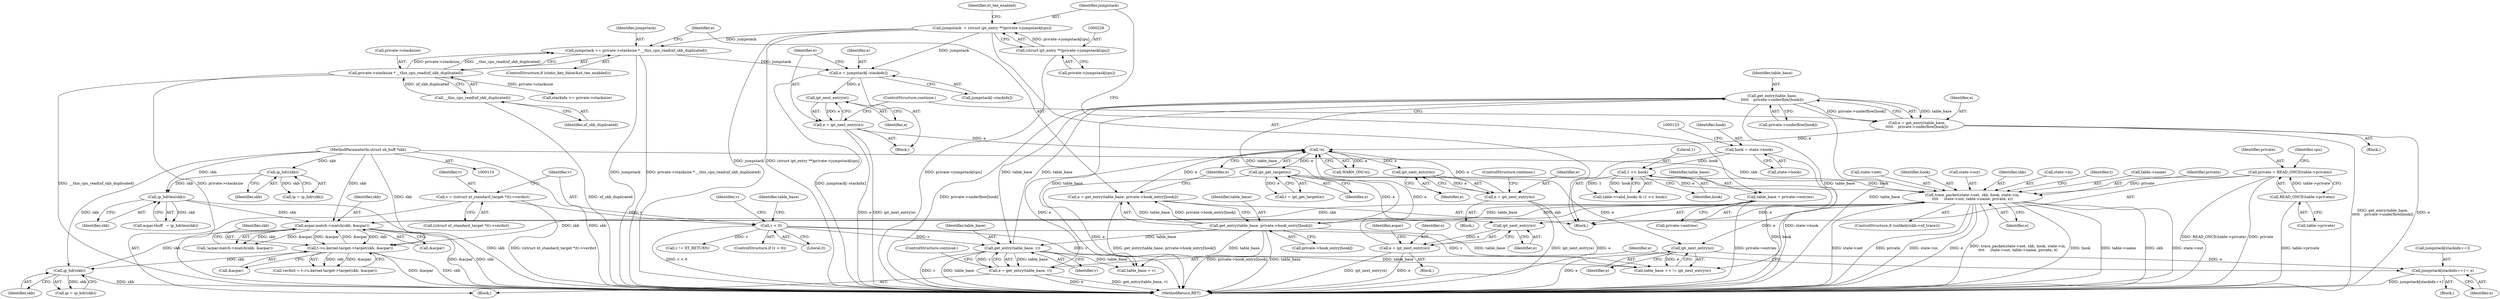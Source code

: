 digraph "0_linux_57ebd808a97d7c5b1e1afb937c2db22beba3c1f8_0@pointer" {
"1000451" [label="(Call,jumpstack[stackidx++] = e)"];
"1000428" [label="(Call,ipt_next_entry(e))"];
"1000323" [label="(Call,ipt_get_target(e))"];
"1000259" [label="(Call,!e)"];
"1000400" [label="(Call,e = get_entry(table_base,\n\t\t\t\t\t    private->underflow[hook]))"];
"1000402" [label="(Call,get_entry(table_base,\n\t\t\t\t\t    private->underflow[hook]))"];
"1000459" [label="(Call,get_entry(table_base, v))"];
"1000246" [label="(Call,get_entry(table_base, private->hook_entry[hook]))"];
"1000218" [label="(Call,table_base = private->entries)"];
"1000377" [label="(Call,v < 0)"];
"1000369" [label="(Call,v = ((struct xt_standard_target *)t)->verdict)"];
"1000496" [label="(Call,e = ipt_next_entry(e))"];
"1000498" [label="(Call,ipt_next_entry(e))"];
"1000339" [label="(Call,trace_packet(state->net, skb, hook, state->in,\n\t\t\t\t     state->out, table->name, private, e))"];
"1000302" [label="(Call,acpar.match->match(skb, &acpar))"];
"1000184" [label="(Call,ip_hdrlen(skb))"];
"1000144" [label="(Call,ip_hdr(skb))"];
"1000111" [label="(MethodParameterIn,struct sk_buff *skb)"];
"1000494" [label="(Call,ip_hdr(skb))"];
"1000483" [label="(Call,t->u.kernel.target->target(skb, &acpar))"];
"1000202" [label="(Call,1 << hook)"];
"1000116" [label="(Call,hook = state->hook)"];
"1000209" [label="(Call,private = READ_ONCE(table->private))"];
"1000211" [label="(Call,READ_ONCE(table->private))"];
"1000417" [label="(Call,e = ipt_next_entry(e))"];
"1000419" [label="(Call,ipt_next_entry(e))"];
"1000411" [label="(Call,e = jumpstack[--stackidx])"];
"1000236" [label="(Call,jumpstack += private->stacksize * __this_cpu_read(nf_skb_duplicated))"];
"1000238" [label="(Call,private->stacksize * __this_cpu_read(nf_skb_duplicated))"];
"1000242" [label="(Call,__this_cpu_read(nf_skb_duplicated))"];
"1000223" [label="(Call,jumpstack  = (struct ipt_entry **)private->jumpstack[cpu])"];
"1000225" [label="(Call,(struct ipt_entry **)private->jumpstack[cpu])"];
"1000244" [label="(Call,e = get_entry(table_base, private->hook_entry[hook]))"];
"1000276" [label="(Call,e = ipt_next_entry(e))"];
"1000278" [label="(Call,ipt_next_entry(e))"];
"1000457" [label="(Call,e = get_entry(table_base, v))"];
"1000243" [label="(Identifier,nf_skb_duplicated)"];
"1000498" [label="(Call,ipt_next_entry(e))"];
"1000355" [label="(Identifier,e)"];
"1000383" [label="(Identifier,v)"];
"1000321" [label="(Call,t = ipt_get_target(e))"];
"1000114" [label="(Block,)"];
"1000494" [label="(Call,ip_hdr(skb))"];
"1000452" [label="(Call,jumpstack[stackidx++])"];
"1000118" [label="(Call,state->hook)"];
"1000481" [label="(Call,verdict = t->u.kernel.target->target(skb, &acpar))"];
"1000495" [label="(Identifier,skb)"];
"1000484" [label="(Identifier,skb)"];
"1000225" [label="(Call,(struct ipt_entry **)private->jumpstack[cpu])"];
"1000344" [label="(Identifier,hook)"];
"1000404" [label="(Call,private->underflow[hook])"];
"1000348" [label="(Call,state->out)"];
"1000491" [label="(Block,)"];
"1000210" [label="(Identifier,private)"];
"1000499" [label="(Identifier,e)"];
"1000278" [label="(Call,ipt_next_entry(e))"];
"1000413" [label="(Call,jumpstack[--stackidx])"];
"1000246" [label="(Call,get_entry(table_base, private->hook_entry[hook]))"];
"1000212" [label="(Call,table->private)"];
"1000410" [label="(Block,)"];
"1000370" [label="(Identifier,v)"];
"1000259" [label="(Call,!e)"];
"1000424" [label="(Call,table_base + v != ipt_next_entry(e))"];
"1000371" [label="(Call,((struct xt_standard_target *)t)->verdict)"];
"1000343" [label="(Identifier,skb)"];
"1000377" [label="(Call,v < 0)"];
"1000219" [label="(Identifier,table_base)"];
"1000242" [label="(Call,__this_cpu_read(nf_skb_duplicated))"];
"1000323" [label="(Call,ipt_get_target(e))"];
"1000505" [label="(Identifier,acpar)"];
"1000280" [label="(ControlStructure,continue;)"];
"1000403" [label="(Identifier,table_base)"];
"1000116" [label="(Call,hook = state->hook)"];
"1000245" [label="(Identifier,e)"];
"1000227" [label="(Call,private->jumpstack[cpu])"];
"1000180" [label="(Call,acpar.thoff   = ip_hdrlen(skb))"];
"1000144" [label="(Call,ip_hdr(skb))"];
"1000303" [label="(Identifier,skb)"];
"1000451" [label="(Call,jumpstack[stackidx++] = e)"];
"1000419" [label="(Call,ipt_next_entry(e))"];
"1000519" [label="(MethodReturn,RET)"];
"1000203" [label="(Literal,1)"];
"1000244" [label="(Call,e = get_entry(table_base, private->hook_entry[hook]))"];
"1000429" [label="(Identifier,e)"];
"1000459" [label="(Call,get_entry(table_base, v))"];
"1000462" [label="(ControlStructure,continue;)"];
"1000334" [label="(ControlStructure,if (unlikely(skb->nf_trace)))"];
"1000202" [label="(Call,1 << hook)"];
"1000304" [label="(Call,&acpar)"];
"1000302" [label="(Call,acpar.match->match(skb, &acpar))"];
"1000438" [label="(Block,)"];
"1000216" [label="(Identifier,cpu)"];
"1000247" [label="(Identifier,table_base)"];
"1000184" [label="(Call,ip_hdrlen(skb))"];
"1000367" [label="(Block,)"];
"1000238" [label="(Call,private->stacksize * __this_cpu_read(nf_skb_duplicated))"];
"1000277" [label="(Identifier,e)"];
"1000117" [label="(Identifier,hook)"];
"1000376" [label="(ControlStructure,if (v < 0))"];
"1000460" [label="(Identifier,table_base)"];
"1000301" [label="(Call,!acpar.match->match(skb, &acpar))"];
"1000441" [label="(Call,stackidx >= private->stacksize)"];
"1000260" [label="(Identifier,e)"];
"1000345" [label="(Call,state->in)"];
"1000232" [label="(ControlStructure,if (static_key_false(&xt_tee_enabled)))"];
"1000324" [label="(Identifier,e)"];
"1000457" [label="(Call,e = get_entry(table_base, v))"];
"1000458" [label="(Identifier,e)"];
"1000456" [label="(Identifier,e)"];
"1000198" [label="(Call,table->valid_hooks & (1 << hook))"];
"1000426" [label="(Identifier,table_base)"];
"1000418" [label="(Identifier,e)"];
"1000400" [label="(Call,e = get_entry(table_base,\n\t\t\t\t\t    private->underflow[hook]))"];
"1000379" [label="(Literal,0)"];
"1000362" [label="(Identifier,t)"];
"1000411" [label="(Call,e = jumpstack[--stackidx])"];
"1000339" [label="(Call,trace_packet(state->net, skb, hook, state->in,\n\t\t\t\t     state->out, table->name, private, e))"];
"1000492" [label="(Call,ip = ip_hdr(skb))"];
"1000351" [label="(Call,table->name)"];
"1000185" [label="(Identifier,skb)"];
"1000412" [label="(Identifier,e)"];
"1000417" [label="(Call,e = ipt_next_entry(e))"];
"1000420" [label="(Identifier,e)"];
"1000220" [label="(Call,private->entries)"];
"1000204" [label="(Identifier,hook)"];
"1000497" [label="(Identifier,e)"];
"1000239" [label="(Call,private->stacksize)"];
"1000382" [label="(Call,v != XT_RETURN)"];
"1000399" [label="(Block,)"];
"1000258" [label="(Call,WARN_ON(!e))"];
"1000428" [label="(Call,ipt_next_entry(e))"];
"1000276" [label="(Call,e = ipt_next_entry(e))"];
"1000401" [label="(Identifier,e)"];
"1000223" [label="(Call,jumpstack  = (struct ipt_entry **)private->jumpstack[cpu])"];
"1000237" [label="(Identifier,jumpstack)"];
"1000235" [label="(Identifier,xt_tee_enabled)"];
"1000274" [label="(Block,)"];
"1000218" [label="(Call,table_base = private->entries)"];
"1000485" [label="(Call,&acpar)"];
"1000111" [label="(MethodParameterIn,struct sk_buff *skb)"];
"1000248" [label="(Call,private->hook_entry[hook])"];
"1000496" [label="(Call,e = ipt_next_entry(e))"];
"1000279" [label="(Identifier,e)"];
"1000461" [label="(Identifier,v)"];
"1000224" [label="(Identifier,jumpstack)"];
"1000354" [label="(Identifier,private)"];
"1000209" [label="(Call,private = READ_ONCE(table->private))"];
"1000425" [label="(Call,table_base + v)"];
"1000369" [label="(Call,v = ((struct xt_standard_target *)t)->verdict)"];
"1000236" [label="(Call,jumpstack += private->stacksize * __this_cpu_read(nf_skb_duplicated))"];
"1000340" [label="(Call,state->net)"];
"1000402" [label="(Call,get_entry(table_base,\n\t\t\t\t\t    private->underflow[hook]))"];
"1000483" [label="(Call,t->u.kernel.target->target(skb, &acpar))"];
"1000142" [label="(Call,ip = ip_hdr(skb))"];
"1000378" [label="(Identifier,v)"];
"1000421" [label="(ControlStructure,continue;)"];
"1000211" [label="(Call,READ_ONCE(table->private))"];
"1000145" [label="(Identifier,skb)"];
"1000451" -> "1000438"  [label="AST: "];
"1000451" -> "1000456"  [label="CFG: "];
"1000452" -> "1000451"  [label="AST: "];
"1000456" -> "1000451"  [label="AST: "];
"1000458" -> "1000451"  [label="CFG: "];
"1000451" -> "1000519"  [label="DDG: jumpstack[stackidx++]"];
"1000428" -> "1000451"  [label="DDG: e"];
"1000428" -> "1000424"  [label="AST: "];
"1000428" -> "1000429"  [label="CFG: "];
"1000429" -> "1000428"  [label="AST: "];
"1000424" -> "1000428"  [label="CFG: "];
"1000428" -> "1000519"  [label="DDG: e"];
"1000428" -> "1000424"  [label="DDG: e"];
"1000323" -> "1000428"  [label="DDG: e"];
"1000339" -> "1000428"  [label="DDG: e"];
"1000323" -> "1000321"  [label="AST: "];
"1000323" -> "1000324"  [label="CFG: "];
"1000324" -> "1000323"  [label="AST: "];
"1000321" -> "1000323"  [label="CFG: "];
"1000323" -> "1000519"  [label="DDG: e"];
"1000323" -> "1000321"  [label="DDG: e"];
"1000259" -> "1000323"  [label="DDG: e"];
"1000323" -> "1000339"  [label="DDG: e"];
"1000323" -> "1000498"  [label="DDG: e"];
"1000259" -> "1000258"  [label="AST: "];
"1000259" -> "1000260"  [label="CFG: "];
"1000260" -> "1000259"  [label="AST: "];
"1000258" -> "1000259"  [label="CFG: "];
"1000259" -> "1000258"  [label="DDG: e"];
"1000400" -> "1000259"  [label="DDG: e"];
"1000496" -> "1000259"  [label="DDG: e"];
"1000417" -> "1000259"  [label="DDG: e"];
"1000244" -> "1000259"  [label="DDG: e"];
"1000276" -> "1000259"  [label="DDG: e"];
"1000457" -> "1000259"  [label="DDG: e"];
"1000259" -> "1000278"  [label="DDG: e"];
"1000400" -> "1000399"  [label="AST: "];
"1000400" -> "1000402"  [label="CFG: "];
"1000401" -> "1000400"  [label="AST: "];
"1000402" -> "1000400"  [label="AST: "];
"1000421" -> "1000400"  [label="CFG: "];
"1000400" -> "1000519"  [label="DDG: e"];
"1000400" -> "1000519"  [label="DDG: get_entry(table_base,\n\t\t\t\t\t    private->underflow[hook])"];
"1000402" -> "1000400"  [label="DDG: table_base"];
"1000402" -> "1000400"  [label="DDG: private->underflow[hook]"];
"1000402" -> "1000404"  [label="CFG: "];
"1000403" -> "1000402"  [label="AST: "];
"1000404" -> "1000402"  [label="AST: "];
"1000402" -> "1000519"  [label="DDG: private->underflow[hook]"];
"1000402" -> "1000519"  [label="DDG: table_base"];
"1000459" -> "1000402"  [label="DDG: table_base"];
"1000246" -> "1000402"  [label="DDG: table_base"];
"1000402" -> "1000424"  [label="DDG: table_base"];
"1000402" -> "1000425"  [label="DDG: table_base"];
"1000402" -> "1000459"  [label="DDG: table_base"];
"1000459" -> "1000457"  [label="AST: "];
"1000459" -> "1000461"  [label="CFG: "];
"1000460" -> "1000459"  [label="AST: "];
"1000461" -> "1000459"  [label="AST: "];
"1000457" -> "1000459"  [label="CFG: "];
"1000459" -> "1000519"  [label="DDG: v"];
"1000459" -> "1000519"  [label="DDG: table_base"];
"1000459" -> "1000424"  [label="DDG: table_base"];
"1000459" -> "1000425"  [label="DDG: table_base"];
"1000459" -> "1000457"  [label="DDG: table_base"];
"1000459" -> "1000457"  [label="DDG: v"];
"1000246" -> "1000459"  [label="DDG: table_base"];
"1000377" -> "1000459"  [label="DDG: v"];
"1000246" -> "1000244"  [label="AST: "];
"1000246" -> "1000248"  [label="CFG: "];
"1000247" -> "1000246"  [label="AST: "];
"1000248" -> "1000246"  [label="AST: "];
"1000244" -> "1000246"  [label="CFG: "];
"1000246" -> "1000519"  [label="DDG: private->hook_entry[hook]"];
"1000246" -> "1000519"  [label="DDG: table_base"];
"1000246" -> "1000244"  [label="DDG: table_base"];
"1000246" -> "1000244"  [label="DDG: private->hook_entry[hook]"];
"1000218" -> "1000246"  [label="DDG: table_base"];
"1000246" -> "1000424"  [label="DDG: table_base"];
"1000246" -> "1000425"  [label="DDG: table_base"];
"1000218" -> "1000114"  [label="AST: "];
"1000218" -> "1000220"  [label="CFG: "];
"1000219" -> "1000218"  [label="AST: "];
"1000220" -> "1000218"  [label="AST: "];
"1000224" -> "1000218"  [label="CFG: "];
"1000218" -> "1000519"  [label="DDG: private->entries"];
"1000377" -> "1000376"  [label="AST: "];
"1000377" -> "1000379"  [label="CFG: "];
"1000378" -> "1000377"  [label="AST: "];
"1000379" -> "1000377"  [label="AST: "];
"1000383" -> "1000377"  [label="CFG: "];
"1000426" -> "1000377"  [label="CFG: "];
"1000377" -> "1000519"  [label="DDG: v < 0"];
"1000369" -> "1000377"  [label="DDG: v"];
"1000377" -> "1000382"  [label="DDG: v"];
"1000377" -> "1000424"  [label="DDG: v"];
"1000377" -> "1000425"  [label="DDG: v"];
"1000369" -> "1000367"  [label="AST: "];
"1000369" -> "1000371"  [label="CFG: "];
"1000370" -> "1000369"  [label="AST: "];
"1000371" -> "1000369"  [label="AST: "];
"1000378" -> "1000369"  [label="CFG: "];
"1000369" -> "1000519"  [label="DDG: ((struct xt_standard_target *)t)->verdict"];
"1000496" -> "1000491"  [label="AST: "];
"1000496" -> "1000498"  [label="CFG: "];
"1000497" -> "1000496"  [label="AST: "];
"1000498" -> "1000496"  [label="AST: "];
"1000505" -> "1000496"  [label="CFG: "];
"1000496" -> "1000519"  [label="DDG: ipt_next_entry(e)"];
"1000496" -> "1000519"  [label="DDG: e"];
"1000498" -> "1000496"  [label="DDG: e"];
"1000498" -> "1000499"  [label="CFG: "];
"1000499" -> "1000498"  [label="AST: "];
"1000339" -> "1000498"  [label="DDG: e"];
"1000339" -> "1000334"  [label="AST: "];
"1000339" -> "1000355"  [label="CFG: "];
"1000340" -> "1000339"  [label="AST: "];
"1000343" -> "1000339"  [label="AST: "];
"1000344" -> "1000339"  [label="AST: "];
"1000345" -> "1000339"  [label="AST: "];
"1000348" -> "1000339"  [label="AST: "];
"1000351" -> "1000339"  [label="AST: "];
"1000354" -> "1000339"  [label="AST: "];
"1000355" -> "1000339"  [label="AST: "];
"1000362" -> "1000339"  [label="CFG: "];
"1000339" -> "1000519"  [label="DDG: trace_packet(state->net, skb, hook, state->in,\n\t\t\t\t     state->out, table->name, private, e)"];
"1000339" -> "1000519"  [label="DDG: hook"];
"1000339" -> "1000519"  [label="DDG: table->name"];
"1000339" -> "1000519"  [label="DDG: skb"];
"1000339" -> "1000519"  [label="DDG: state->out"];
"1000339" -> "1000519"  [label="DDG: state->net"];
"1000339" -> "1000519"  [label="DDG: private"];
"1000339" -> "1000519"  [label="DDG: state->in"];
"1000339" -> "1000519"  [label="DDG: e"];
"1000339" -> "1000302"  [label="DDG: skb"];
"1000302" -> "1000339"  [label="DDG: skb"];
"1000111" -> "1000339"  [label="DDG: skb"];
"1000202" -> "1000339"  [label="DDG: hook"];
"1000209" -> "1000339"  [label="DDG: private"];
"1000339" -> "1000483"  [label="DDG: skb"];
"1000302" -> "1000301"  [label="AST: "];
"1000302" -> "1000304"  [label="CFG: "];
"1000303" -> "1000302"  [label="AST: "];
"1000304" -> "1000302"  [label="AST: "];
"1000301" -> "1000302"  [label="CFG: "];
"1000302" -> "1000519"  [label="DDG: &acpar"];
"1000302" -> "1000519"  [label="DDG: skb"];
"1000302" -> "1000301"  [label="DDG: skb"];
"1000302" -> "1000301"  [label="DDG: &acpar"];
"1000184" -> "1000302"  [label="DDG: skb"];
"1000494" -> "1000302"  [label="DDG: skb"];
"1000111" -> "1000302"  [label="DDG: skb"];
"1000483" -> "1000302"  [label="DDG: &acpar"];
"1000302" -> "1000483"  [label="DDG: skb"];
"1000302" -> "1000483"  [label="DDG: &acpar"];
"1000184" -> "1000180"  [label="AST: "];
"1000184" -> "1000185"  [label="CFG: "];
"1000185" -> "1000184"  [label="AST: "];
"1000180" -> "1000184"  [label="CFG: "];
"1000184" -> "1000519"  [label="DDG: skb"];
"1000184" -> "1000180"  [label="DDG: skb"];
"1000144" -> "1000184"  [label="DDG: skb"];
"1000111" -> "1000184"  [label="DDG: skb"];
"1000144" -> "1000142"  [label="AST: "];
"1000144" -> "1000145"  [label="CFG: "];
"1000145" -> "1000144"  [label="AST: "];
"1000142" -> "1000144"  [label="CFG: "];
"1000144" -> "1000142"  [label="DDG: skb"];
"1000111" -> "1000144"  [label="DDG: skb"];
"1000111" -> "1000110"  [label="AST: "];
"1000111" -> "1000519"  [label="DDG: skb"];
"1000111" -> "1000483"  [label="DDG: skb"];
"1000111" -> "1000494"  [label="DDG: skb"];
"1000494" -> "1000492"  [label="AST: "];
"1000494" -> "1000495"  [label="CFG: "];
"1000495" -> "1000494"  [label="AST: "];
"1000492" -> "1000494"  [label="CFG: "];
"1000494" -> "1000519"  [label="DDG: skb"];
"1000494" -> "1000492"  [label="DDG: skb"];
"1000483" -> "1000494"  [label="DDG: skb"];
"1000483" -> "1000481"  [label="AST: "];
"1000483" -> "1000485"  [label="CFG: "];
"1000484" -> "1000483"  [label="AST: "];
"1000485" -> "1000483"  [label="AST: "];
"1000481" -> "1000483"  [label="CFG: "];
"1000483" -> "1000519"  [label="DDG: &acpar"];
"1000483" -> "1000519"  [label="DDG: skb"];
"1000483" -> "1000481"  [label="DDG: skb"];
"1000483" -> "1000481"  [label="DDG: &acpar"];
"1000202" -> "1000198"  [label="AST: "];
"1000202" -> "1000204"  [label="CFG: "];
"1000203" -> "1000202"  [label="AST: "];
"1000204" -> "1000202"  [label="AST: "];
"1000198" -> "1000202"  [label="CFG: "];
"1000202" -> "1000519"  [label="DDG: hook"];
"1000202" -> "1000198"  [label="DDG: 1"];
"1000202" -> "1000198"  [label="DDG: hook"];
"1000116" -> "1000202"  [label="DDG: hook"];
"1000116" -> "1000114"  [label="AST: "];
"1000116" -> "1000118"  [label="CFG: "];
"1000117" -> "1000116"  [label="AST: "];
"1000118" -> "1000116"  [label="AST: "];
"1000123" -> "1000116"  [label="CFG: "];
"1000116" -> "1000519"  [label="DDG: state->hook"];
"1000209" -> "1000114"  [label="AST: "];
"1000209" -> "1000211"  [label="CFG: "];
"1000210" -> "1000209"  [label="AST: "];
"1000211" -> "1000209"  [label="AST: "];
"1000216" -> "1000209"  [label="CFG: "];
"1000209" -> "1000519"  [label="DDG: private"];
"1000209" -> "1000519"  [label="DDG: READ_ONCE(table->private)"];
"1000211" -> "1000209"  [label="DDG: table->private"];
"1000211" -> "1000212"  [label="CFG: "];
"1000212" -> "1000211"  [label="AST: "];
"1000211" -> "1000519"  [label="DDG: table->private"];
"1000417" -> "1000410"  [label="AST: "];
"1000417" -> "1000419"  [label="CFG: "];
"1000418" -> "1000417"  [label="AST: "];
"1000419" -> "1000417"  [label="AST: "];
"1000421" -> "1000417"  [label="CFG: "];
"1000417" -> "1000519"  [label="DDG: e"];
"1000417" -> "1000519"  [label="DDG: ipt_next_entry(e)"];
"1000419" -> "1000417"  [label="DDG: e"];
"1000419" -> "1000420"  [label="CFG: "];
"1000420" -> "1000419"  [label="AST: "];
"1000411" -> "1000419"  [label="DDG: e"];
"1000411" -> "1000410"  [label="AST: "];
"1000411" -> "1000413"  [label="CFG: "];
"1000412" -> "1000411"  [label="AST: "];
"1000413" -> "1000411"  [label="AST: "];
"1000418" -> "1000411"  [label="CFG: "];
"1000411" -> "1000519"  [label="DDG: jumpstack[--stackidx]"];
"1000236" -> "1000411"  [label="DDG: jumpstack"];
"1000223" -> "1000411"  [label="DDG: jumpstack"];
"1000236" -> "1000232"  [label="AST: "];
"1000236" -> "1000238"  [label="CFG: "];
"1000237" -> "1000236"  [label="AST: "];
"1000238" -> "1000236"  [label="AST: "];
"1000245" -> "1000236"  [label="CFG: "];
"1000236" -> "1000519"  [label="DDG: jumpstack"];
"1000236" -> "1000519"  [label="DDG: private->stacksize * __this_cpu_read(nf_skb_duplicated)"];
"1000238" -> "1000236"  [label="DDG: private->stacksize"];
"1000238" -> "1000236"  [label="DDG: __this_cpu_read(nf_skb_duplicated)"];
"1000223" -> "1000236"  [label="DDG: jumpstack"];
"1000238" -> "1000242"  [label="CFG: "];
"1000239" -> "1000238"  [label="AST: "];
"1000242" -> "1000238"  [label="AST: "];
"1000238" -> "1000519"  [label="DDG: private->stacksize"];
"1000238" -> "1000519"  [label="DDG: __this_cpu_read(nf_skb_duplicated)"];
"1000242" -> "1000238"  [label="DDG: nf_skb_duplicated"];
"1000238" -> "1000441"  [label="DDG: private->stacksize"];
"1000242" -> "1000243"  [label="CFG: "];
"1000243" -> "1000242"  [label="AST: "];
"1000242" -> "1000519"  [label="DDG: nf_skb_duplicated"];
"1000223" -> "1000114"  [label="AST: "];
"1000223" -> "1000225"  [label="CFG: "];
"1000224" -> "1000223"  [label="AST: "];
"1000225" -> "1000223"  [label="AST: "];
"1000235" -> "1000223"  [label="CFG: "];
"1000223" -> "1000519"  [label="DDG: (struct ipt_entry **)private->jumpstack[cpu]"];
"1000223" -> "1000519"  [label="DDG: jumpstack"];
"1000225" -> "1000223"  [label="DDG: private->jumpstack[cpu]"];
"1000225" -> "1000227"  [label="CFG: "];
"1000226" -> "1000225"  [label="AST: "];
"1000227" -> "1000225"  [label="AST: "];
"1000225" -> "1000519"  [label="DDG: private->jumpstack[cpu]"];
"1000244" -> "1000114"  [label="AST: "];
"1000245" -> "1000244"  [label="AST: "];
"1000260" -> "1000244"  [label="CFG: "];
"1000244" -> "1000519"  [label="DDG: get_entry(table_base, private->hook_entry[hook])"];
"1000276" -> "1000274"  [label="AST: "];
"1000276" -> "1000278"  [label="CFG: "];
"1000277" -> "1000276"  [label="AST: "];
"1000278" -> "1000276"  [label="AST: "];
"1000280" -> "1000276"  [label="CFG: "];
"1000276" -> "1000519"  [label="DDG: ipt_next_entry(e)"];
"1000276" -> "1000519"  [label="DDG: e"];
"1000278" -> "1000276"  [label="DDG: e"];
"1000278" -> "1000279"  [label="CFG: "];
"1000279" -> "1000278"  [label="AST: "];
"1000457" -> "1000367"  [label="AST: "];
"1000458" -> "1000457"  [label="AST: "];
"1000462" -> "1000457"  [label="CFG: "];
"1000457" -> "1000519"  [label="DDG: get_entry(table_base, v)"];
"1000457" -> "1000519"  [label="DDG: e"];
}
